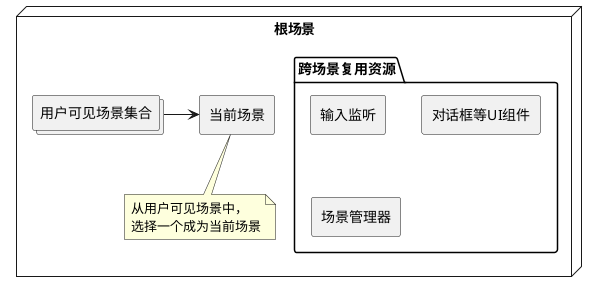 ﻿@startuml
'https://plantuml.com/component-diagram

node 根场景 {
'    package 用户可见场景 {
'        [主菜单场景]
'        [关卡场景]
'        [历史记录场景]
'        [胜利或失败场景]
'    }
    
    agent 当前场景 as current
    note bottom of current : 从用户可见场景中，\n选择一个成为当前场景
'    用户可见场景 --> 当前场景 : 选择一个

    collections "用户可见场景集合" as normal_scenes
    normal_scenes -> current
    
    package 跨场景复用资源 {
        agent 输入监听
        agent 对话框等UI组件
        agent 场景管理器
    }
}

@enduml